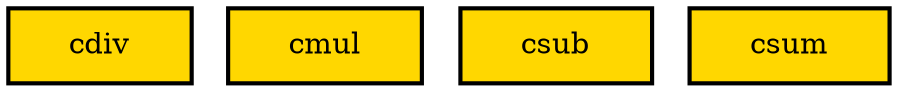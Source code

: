 digraph "Diagram of: Calculator" {
	node [label="\N", margin="0.4,0.1", style=filled];
	1 [label=cdiv, style="filled,bold", shape=box, fillcolor=gold];
	2 [label=cmul, style="filled,bold", shape=box, fillcolor=gold];
	3 [label=csub, style="filled,bold", shape=box, fillcolor=gold];
	4 [label=csum, style="filled,bold", shape=box, fillcolor=gold];
}
